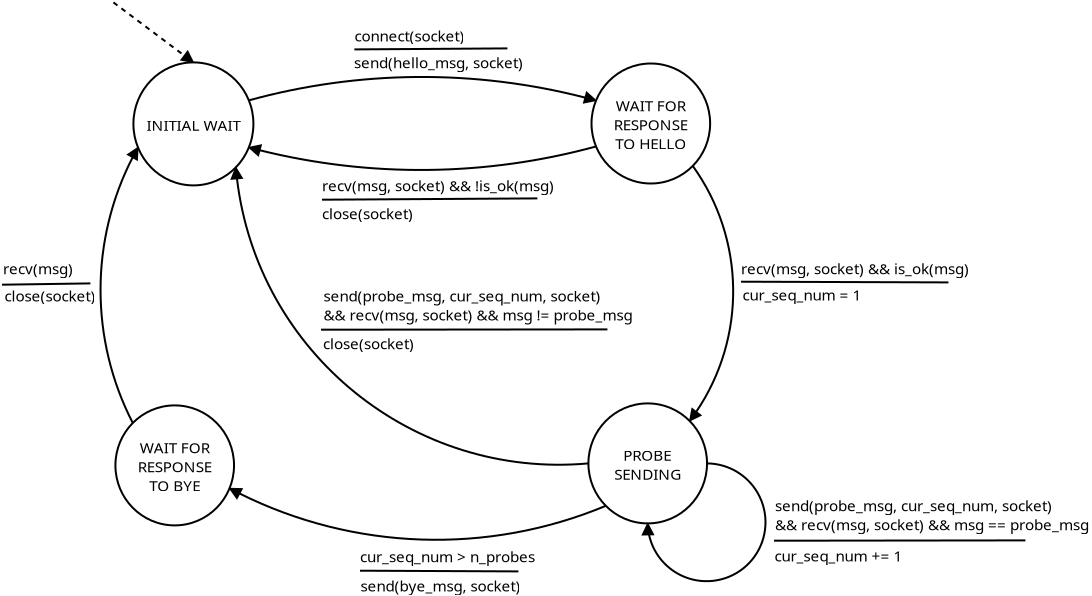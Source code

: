 <?xml version="1.0" encoding="UTF-8"?>
<dia:diagram xmlns:dia="http://www.lysator.liu.se/~alla/dia/">
  <dia:layer name="Background" visible="true" active="true">
    <dia:object type="Flowchart - Ellipse" version="0" id="O0">
      <dia:attribute name="obj_pos">
        <dia:point val="27.75,22.05"/>
      </dia:attribute>
      <dia:attribute name="obj_bb">
        <dia:rectangle val="27.7,22;33.731,28.1"/>
      </dia:attribute>
      <dia:attribute name="elem_corner">
        <dia:point val="27.75,22.05"/>
      </dia:attribute>
      <dia:attribute name="elem_width">
        <dia:real val="5.931"/>
      </dia:attribute>
      <dia:attribute name="elem_height">
        <dia:real val="6"/>
      </dia:attribute>
      <dia:attribute name="border_width">
        <dia:real val="0.1"/>
      </dia:attribute>
      <dia:attribute name="show_background">
        <dia:boolean val="true"/>
      </dia:attribute>
      <dia:attribute name="padding">
        <dia:real val="0"/>
      </dia:attribute>
      <dia:attribute name="text">
        <dia:composite type="text">
          <dia:attribute name="string">
            <dia:string>#PROBE
SENDING#</dia:string>
          </dia:attribute>
          <dia:attribute name="font">
            <dia:font family="sans" style="0" name="Helvetica"/>
          </dia:attribute>
          <dia:attribute name="height">
            <dia:real val="0.952"/>
          </dia:attribute>
          <dia:attribute name="pos">
            <dia:point val="30.715,24.823"/>
          </dia:attribute>
          <dia:attribute name="color">
            <dia:color val="#000000"/>
          </dia:attribute>
          <dia:attribute name="alignment">
            <dia:enum val="1"/>
          </dia:attribute>
        </dia:composite>
      </dia:attribute>
    </dia:object>
    <dia:object type="Flowchart - Ellipse" version="0" id="O1">
      <dia:attribute name="obj_pos">
        <dia:point val="5,5"/>
      </dia:attribute>
      <dia:attribute name="obj_bb">
        <dia:rectangle val="4.95,4.95;11.05,11.2"/>
      </dia:attribute>
      <dia:attribute name="elem_corner">
        <dia:point val="5,5"/>
      </dia:attribute>
      <dia:attribute name="elem_width">
        <dia:real val="6"/>
      </dia:attribute>
      <dia:attribute name="elem_height">
        <dia:real val="6.15"/>
      </dia:attribute>
      <dia:attribute name="border_width">
        <dia:real val="0.1"/>
      </dia:attribute>
      <dia:attribute name="show_background">
        <dia:boolean val="true"/>
      </dia:attribute>
      <dia:attribute name="padding">
        <dia:real val="0"/>
      </dia:attribute>
      <dia:attribute name="text">
        <dia:composite type="text">
          <dia:attribute name="string">
            <dia:string>#INITIAL WAIT#</dia:string>
          </dia:attribute>
          <dia:attribute name="font">
            <dia:font family="sans" style="0" name="Helvetica"/>
          </dia:attribute>
          <dia:attribute name="height">
            <dia:real val="0.952"/>
          </dia:attribute>
          <dia:attribute name="pos">
            <dia:point val="8,8.324"/>
          </dia:attribute>
          <dia:attribute name="color">
            <dia:color val="#000000"/>
          </dia:attribute>
          <dia:attribute name="alignment">
            <dia:enum val="1"/>
          </dia:attribute>
        </dia:composite>
      </dia:attribute>
    </dia:object>
    <dia:object type="Flowchart - Ellipse" version="0" id="O2">
      <dia:attribute name="obj_pos">
        <dia:point val="4.1,22.15"/>
      </dia:attribute>
      <dia:attribute name="obj_bb">
        <dia:rectangle val="4.05,22.1;10.081,28.2"/>
      </dia:attribute>
      <dia:attribute name="elem_corner">
        <dia:point val="4.1,22.15"/>
      </dia:attribute>
      <dia:attribute name="elem_width">
        <dia:real val="5.931"/>
      </dia:attribute>
      <dia:attribute name="elem_height">
        <dia:real val="6"/>
      </dia:attribute>
      <dia:attribute name="border_width">
        <dia:real val="0.1"/>
      </dia:attribute>
      <dia:attribute name="show_background">
        <dia:boolean val="true"/>
      </dia:attribute>
      <dia:attribute name="padding">
        <dia:real val="0"/>
      </dia:attribute>
      <dia:attribute name="text">
        <dia:composite type="text">
          <dia:attribute name="string">
            <dia:string>#WAIT FOR
RESPONSE
TO BYE#</dia:string>
          </dia:attribute>
          <dia:attribute name="font">
            <dia:font family="sans" style="0" name="Helvetica"/>
          </dia:attribute>
          <dia:attribute name="height">
            <dia:real val="0.952"/>
          </dia:attribute>
          <dia:attribute name="pos">
            <dia:point val="7.065,24.447"/>
          </dia:attribute>
          <dia:attribute name="color">
            <dia:color val="#000000"/>
          </dia:attribute>
          <dia:attribute name="alignment">
            <dia:enum val="1"/>
          </dia:attribute>
        </dia:composite>
      </dia:attribute>
    </dia:object>
    <dia:object type="Standard - Arc" version="0" id="O3">
      <dia:attribute name="obj_pos">
        <dia:point val="10.772,6.898"/>
      </dia:attribute>
      <dia:attribute name="obj_bb">
        <dia:rectangle val="10.722,5.678;28.19,7.066"/>
      </dia:attribute>
      <dia:attribute name="conn_endpoints">
        <dia:point val="10.772,6.898"/>
        <dia:point val="28.131,6.907"/>
      </dia:attribute>
      <dia:attribute name="curve_distance">
        <dia:real val="-1.174"/>
      </dia:attribute>
      <dia:attribute name="end_arrow">
        <dia:enum val="3"/>
      </dia:attribute>
      <dia:attribute name="end_arrow_length">
        <dia:real val="0.5"/>
      </dia:attribute>
      <dia:attribute name="end_arrow_width">
        <dia:real val="0.5"/>
      </dia:attribute>
      <dia:connections>
        <dia:connection handle="0" to="O1" connection="1"/>
        <dia:connection handle="1" to="O32" connection="7"/>
      </dia:connections>
    </dia:object>
    <dia:object type="Standard - Line" version="0" id="O4">
      <dia:attribute name="obj_pos">
        <dia:point val="4,2"/>
      </dia:attribute>
      <dia:attribute name="obj_bb">
        <dia:rectangle val="3.93,1.93;8.089,5.07"/>
      </dia:attribute>
      <dia:attribute name="conn_endpoints">
        <dia:point val="4,2"/>
        <dia:point val="8,5"/>
      </dia:attribute>
      <dia:attribute name="numcp">
        <dia:int val="1"/>
      </dia:attribute>
      <dia:attribute name="line_style">
        <dia:enum val="1"/>
      </dia:attribute>
      <dia:attribute name="end_arrow">
        <dia:enum val="3"/>
      </dia:attribute>
      <dia:attribute name="end_arrow_length">
        <dia:real val="0.5"/>
      </dia:attribute>
      <dia:attribute name="end_arrow_width">
        <dia:real val="0.5"/>
      </dia:attribute>
      <dia:attribute name="dashlength">
        <dia:real val="0.25"/>
      </dia:attribute>
      <dia:connections>
        <dia:connection handle="1" to="O1" connection="4"/>
      </dia:connections>
    </dia:object>
    <dia:object type="Standard - Arc" version="0" id="O5">
      <dia:attribute name="obj_pos">
        <dia:point val="32.967,10.176"/>
      </dia:attribute>
      <dia:attribute name="obj_bb">
        <dia:rectangle val="32.762,10.126;35.039,22.979"/>
      </dia:attribute>
      <dia:attribute name="conn_endpoints">
        <dia:point val="32.967,10.176"/>
        <dia:point val="32.812,22.929"/>
      </dia:attribute>
      <dia:attribute name="curve_distance">
        <dia:real val="-2.098"/>
      </dia:attribute>
      <dia:attribute name="end_arrow">
        <dia:enum val="3"/>
      </dia:attribute>
      <dia:attribute name="end_arrow_length">
        <dia:real val="0.5"/>
      </dia:attribute>
      <dia:attribute name="end_arrow_width">
        <dia:real val="0.5"/>
      </dia:attribute>
      <dia:connections>
        <dia:connection handle="0" to="O32" connection="14"/>
        <dia:connection handle="1" to="O0" connection="2"/>
      </dia:connections>
    </dia:object>
    <dia:object type="Standard - Line" version="0" id="O6">
      <dia:attribute name="obj_pos">
        <dia:point val="16.05,4.35"/>
      </dia:attribute>
      <dia:attribute name="obj_bb">
        <dia:rectangle val="16.0,4.25;23.75,4.4"/>
      </dia:attribute>
      <dia:attribute name="conn_endpoints">
        <dia:point val="16.05,4.35"/>
        <dia:point val="23.7,4.3"/>
      </dia:attribute>
      <dia:attribute name="numcp">
        <dia:int val="1"/>
      </dia:attribute>
    </dia:object>
    <dia:object type="Standard - Text" version="1" id="O7">
      <dia:attribute name="obj_pos">
        <dia:point val="16.05,3.95"/>
      </dia:attribute>
      <dia:attribute name="obj_bb">
        <dia:rectangle val="16.05,3.224;21.244,4.134"/>
      </dia:attribute>
      <dia:attribute name="text">
        <dia:composite type="text">
          <dia:attribute name="string">
            <dia:string>#connect(socket)#</dia:string>
          </dia:attribute>
          <dia:attribute name="font">
            <dia:font family="sans" style="0" name="Helvetica"/>
          </dia:attribute>
          <dia:attribute name="height">
            <dia:real val="0.952"/>
          </dia:attribute>
          <dia:attribute name="pos">
            <dia:point val="16.05,3.95"/>
          </dia:attribute>
          <dia:attribute name="color">
            <dia:color val="#000000"/>
          </dia:attribute>
          <dia:attribute name="alignment">
            <dia:enum val="0"/>
          </dia:attribute>
        </dia:composite>
      </dia:attribute>
      <dia:attribute name="valign">
        <dia:enum val="3"/>
      </dia:attribute>
    </dia:object>
    <dia:object type="Standard - Text" version="1" id="O8">
      <dia:attribute name="obj_pos">
        <dia:point val="35.45,16.9"/>
      </dia:attribute>
      <dia:attribute name="obj_bb">
        <dia:rectangle val="35.45,16.174;40.774,17.084"/>
      </dia:attribute>
      <dia:attribute name="text">
        <dia:composite type="text">
          <dia:attribute name="string">
            <dia:string>#cur_seq_num = 1#</dia:string>
          </dia:attribute>
          <dia:attribute name="font">
            <dia:font family="sans" style="0" name="Helvetica"/>
          </dia:attribute>
          <dia:attribute name="height">
            <dia:real val="0.952"/>
          </dia:attribute>
          <dia:attribute name="pos">
            <dia:point val="35.45,16.9"/>
          </dia:attribute>
          <dia:attribute name="color">
            <dia:color val="#000000"/>
          </dia:attribute>
          <dia:attribute name="alignment">
            <dia:enum val="0"/>
          </dia:attribute>
        </dia:composite>
      </dia:attribute>
      <dia:attribute name="valign">
        <dia:enum val="3"/>
      </dia:attribute>
    </dia:object>
    <dia:object type="Standard - Line" version="0" id="O9">
      <dia:attribute name="obj_pos">
        <dia:point val="35.38,15.965"/>
      </dia:attribute>
      <dia:attribute name="obj_bb">
        <dia:rectangle val="35.33,15.915;45.8,16.05"/>
      </dia:attribute>
      <dia:attribute name="conn_endpoints">
        <dia:point val="35.38,15.965"/>
        <dia:point val="45.75,16"/>
      </dia:attribute>
      <dia:attribute name="numcp">
        <dia:int val="1"/>
      </dia:attribute>
    </dia:object>
    <dia:object type="Standard - Text" version="1" id="O10">
      <dia:attribute name="obj_pos">
        <dia:point val="35.38,15.591"/>
      </dia:attribute>
      <dia:attribute name="obj_bb">
        <dia:rectangle val="35.38,14.865;45.819,15.774"/>
      </dia:attribute>
      <dia:attribute name="text">
        <dia:composite type="text">
          <dia:attribute name="string">
            <dia:string>#recv(msg, socket) &amp;&amp; is_ok(msg)#</dia:string>
          </dia:attribute>
          <dia:attribute name="font">
            <dia:font family="sans" style="0" name="Helvetica"/>
          </dia:attribute>
          <dia:attribute name="height">
            <dia:real val="0.952"/>
          </dia:attribute>
          <dia:attribute name="pos">
            <dia:point val="35.38,15.591"/>
          </dia:attribute>
          <dia:attribute name="color">
            <dia:color val="#000000"/>
          </dia:attribute>
          <dia:attribute name="alignment">
            <dia:enum val="0"/>
          </dia:attribute>
        </dia:composite>
      </dia:attribute>
      <dia:attribute name="valign">
        <dia:enum val="3"/>
      </dia:attribute>
    </dia:object>
    <dia:object type="Standard - Text" version="1" id="O11">
      <dia:attribute name="obj_pos">
        <dia:point val="14.43,11.441"/>
      </dia:attribute>
      <dia:attribute name="obj_bb">
        <dia:rectangle val="14.43,10.715;25.072,11.624"/>
      </dia:attribute>
      <dia:attribute name="text">
        <dia:composite type="text">
          <dia:attribute name="string">
            <dia:string>#recv(msg, socket) &amp;&amp; !is_ok(msg)#</dia:string>
          </dia:attribute>
          <dia:attribute name="font">
            <dia:font family="sans" style="0" name="Helvetica"/>
          </dia:attribute>
          <dia:attribute name="height">
            <dia:real val="0.952"/>
          </dia:attribute>
          <dia:attribute name="pos">
            <dia:point val="14.43,11.441"/>
          </dia:attribute>
          <dia:attribute name="color">
            <dia:color val="#000000"/>
          </dia:attribute>
          <dia:attribute name="alignment">
            <dia:enum val="0"/>
          </dia:attribute>
        </dia:composite>
      </dia:attribute>
      <dia:attribute name="valign">
        <dia:enum val="3"/>
      </dia:attribute>
    </dia:object>
    <dia:object type="Standard - Line" version="0" id="O12">
      <dia:attribute name="obj_pos">
        <dia:point val="14.43,11.865"/>
      </dia:attribute>
      <dia:attribute name="obj_bb">
        <dia:rectangle val="14.38,11.75;25.25,11.915"/>
      </dia:attribute>
      <dia:attribute name="conn_endpoints">
        <dia:point val="14.43,11.865"/>
        <dia:point val="25.2,11.8"/>
      </dia:attribute>
      <dia:attribute name="numcp">
        <dia:int val="1"/>
      </dia:attribute>
    </dia:object>
    <dia:object type="Standard - Text" version="1" id="O13">
      <dia:attribute name="obj_pos">
        <dia:point val="14.43,12.841"/>
      </dia:attribute>
      <dia:attribute name="obj_bb">
        <dia:rectangle val="14.43,12.115;18.72,13.024"/>
      </dia:attribute>
      <dia:attribute name="text">
        <dia:composite type="text">
          <dia:attribute name="string">
            <dia:string>#close(socket)#</dia:string>
          </dia:attribute>
          <dia:attribute name="font">
            <dia:font family="sans" style="0" name="Helvetica"/>
          </dia:attribute>
          <dia:attribute name="height">
            <dia:real val="0.952"/>
          </dia:attribute>
          <dia:attribute name="pos">
            <dia:point val="14.43,12.841"/>
          </dia:attribute>
          <dia:attribute name="color">
            <dia:color val="#000000"/>
          </dia:attribute>
          <dia:attribute name="alignment">
            <dia:enum val="0"/>
          </dia:attribute>
        </dia:composite>
      </dia:attribute>
      <dia:attribute name="valign">
        <dia:enum val="3"/>
      </dia:attribute>
    </dia:object>
    <dia:object type="Standard - Arc" version="0" id="O14">
      <dia:attribute name="obj_pos">
        <dia:point val="28.131,9.203"/>
      </dia:attribute>
      <dia:attribute name="obj_bb">
        <dia:rectangle val="10.712,9.087;28.181,10.429"/>
      </dia:attribute>
      <dia:attribute name="conn_endpoints">
        <dia:point val="28.131,9.203"/>
        <dia:point val="10.772,9.252"/>
      </dia:attribute>
      <dia:attribute name="curve_distance">
        <dia:real val="-1.151"/>
      </dia:attribute>
      <dia:attribute name="end_arrow">
        <dia:enum val="3"/>
      </dia:attribute>
      <dia:attribute name="end_arrow_length">
        <dia:real val="0.5"/>
      </dia:attribute>
      <dia:attribute name="end_arrow_width">
        <dia:real val="0.5"/>
      </dia:attribute>
      <dia:connections>
        <dia:connection handle="0" to="O32" connection="9"/>
        <dia:connection handle="1" to="O1" connection="15"/>
      </dia:connections>
    </dia:object>
    <dia:object type="Standard - Arc" version="0" id="O15">
      <dia:attribute name="obj_pos">
        <dia:point val="28.619,27.171"/>
      </dia:attribute>
      <dia:attribute name="obj_bb">
        <dia:rectangle val="9.751,26.246;28.671,28.92"/>
      </dia:attribute>
      <dia:attribute name="conn_endpoints">
        <dia:point val="28.619,27.171"/>
        <dia:point val="9.805,26.298"/>
      </dia:attribute>
      <dia:attribute name="curve_distance">
        <dia:real val="-2.114"/>
      </dia:attribute>
      <dia:attribute name="end_arrow">
        <dia:enum val="3"/>
      </dia:attribute>
      <dia:attribute name="end_arrow_length">
        <dia:real val="0.5"/>
      </dia:attribute>
      <dia:attribute name="end_arrow_width">
        <dia:real val="0.5"/>
      </dia:attribute>
      <dia:connections>
        <dia:connection handle="0" to="O0" connection="10"/>
        <dia:connection handle="1" to="O2" connection="15"/>
      </dia:connections>
    </dia:object>
    <dia:object type="Standard - Arc" version="0" id="O16">
      <dia:attribute name="obj_pos">
        <dia:point val="33.681,25.05"/>
      </dia:attribute>
      <dia:attribute name="obj_bb">
        <dia:rectangle val="30.396,24.979;36.654,30.989"/>
      </dia:attribute>
      <dia:attribute name="conn_endpoints">
        <dia:point val="33.681,25.05"/>
        <dia:point val="30.715,28.05"/>
      </dia:attribute>
      <dia:attribute name="curve_distance">
        <dia:real val="-5.0"/>
      </dia:attribute>
      <dia:attribute name="end_arrow">
        <dia:enum val="3"/>
      </dia:attribute>
      <dia:attribute name="end_arrow_length">
        <dia:real val="0.5"/>
      </dia:attribute>
      <dia:attribute name="end_arrow_width">
        <dia:real val="0.5"/>
      </dia:attribute>
      <dia:connections>
        <dia:connection handle="0" to="O0" connection="0"/>
        <dia:connection handle="1" to="O0" connection="12"/>
      </dia:connections>
    </dia:object>
    <dia:object type="Standard - Text" version="1" id="O17">
      <dia:attribute name="obj_pos">
        <dia:point val="37.05,29.95"/>
      </dia:attribute>
      <dia:attribute name="obj_bb">
        <dia:rectangle val="37.05,29.224;42.834,30.134"/>
      </dia:attribute>
      <dia:attribute name="text">
        <dia:composite type="text">
          <dia:attribute name="string">
            <dia:string>#cur_seq_num += 1#</dia:string>
          </dia:attribute>
          <dia:attribute name="font">
            <dia:font family="sans" style="0" name="Helvetica"/>
          </dia:attribute>
          <dia:attribute name="height">
            <dia:real val="0.952"/>
          </dia:attribute>
          <dia:attribute name="pos">
            <dia:point val="37.05,29.95"/>
          </dia:attribute>
          <dia:attribute name="color">
            <dia:color val="#000000"/>
          </dia:attribute>
          <dia:attribute name="alignment">
            <dia:enum val="0"/>
          </dia:attribute>
        </dia:composite>
      </dia:attribute>
      <dia:attribute name="valign">
        <dia:enum val="3"/>
      </dia:attribute>
    </dia:object>
    <dia:object type="Standard - Line" version="0" id="O18">
      <dia:attribute name="obj_pos">
        <dia:point val="37.03,28.915"/>
      </dia:attribute>
      <dia:attribute name="obj_bb">
        <dia:rectangle val="36.98,28.85;49.65,28.965"/>
      </dia:attribute>
      <dia:attribute name="conn_endpoints">
        <dia:point val="37.03,28.915"/>
        <dia:point val="49.6,28.9"/>
      </dia:attribute>
      <dia:attribute name="numcp">
        <dia:int val="1"/>
      </dia:attribute>
    </dia:object>
    <dia:object type="Standard - Text" version="1" id="O19">
      <dia:attribute name="obj_pos">
        <dia:point val="37.08,27.441"/>
      </dia:attribute>
      <dia:attribute name="obj_bb">
        <dia:rectangle val="37.08,26.715;51.409,28.577"/>
      </dia:attribute>
      <dia:attribute name="text">
        <dia:composite type="text">
          <dia:attribute name="string">
            <dia:string>#send(probe_msg, cur_seq_num, socket)
&amp;&amp; recv(msg, socket) &amp;&amp; msg == probe_msg#</dia:string>
          </dia:attribute>
          <dia:attribute name="font">
            <dia:font family="sans" style="0" name="Helvetica"/>
          </dia:attribute>
          <dia:attribute name="height">
            <dia:real val="0.952"/>
          </dia:attribute>
          <dia:attribute name="pos">
            <dia:point val="37.08,27.441"/>
          </dia:attribute>
          <dia:attribute name="color">
            <dia:color val="#000000"/>
          </dia:attribute>
          <dia:attribute name="alignment">
            <dia:enum val="0"/>
          </dia:attribute>
        </dia:composite>
      </dia:attribute>
      <dia:attribute name="valign">
        <dia:enum val="3"/>
      </dia:attribute>
    </dia:object>
    <dia:object type="Standard - Text" version="1" id="O20">
      <dia:attribute name="obj_pos">
        <dia:point val="16.03,5.291"/>
      </dia:attribute>
      <dia:attribute name="obj_bb">
        <dia:rectangle val="16.03,4.565;23.724,5.474"/>
      </dia:attribute>
      <dia:attribute name="text">
        <dia:composite type="text">
          <dia:attribute name="string">
            <dia:string>#send(hello_msg, socket)#</dia:string>
          </dia:attribute>
          <dia:attribute name="font">
            <dia:font family="sans" style="0" name="Helvetica"/>
          </dia:attribute>
          <dia:attribute name="height">
            <dia:real val="0.952"/>
          </dia:attribute>
          <dia:attribute name="pos">
            <dia:point val="16.03,5.291"/>
          </dia:attribute>
          <dia:attribute name="color">
            <dia:color val="#000000"/>
          </dia:attribute>
          <dia:attribute name="alignment">
            <dia:enum val="0"/>
          </dia:attribute>
        </dia:composite>
      </dia:attribute>
      <dia:attribute name="valign">
        <dia:enum val="3"/>
      </dia:attribute>
    </dia:object>
    <dia:object type="Standard - Line" version="0" id="O21">
      <dia:attribute name="obj_pos">
        <dia:point val="14.38,18.365"/>
      </dia:attribute>
      <dia:attribute name="obj_bb">
        <dia:rectangle val="14.33,18.3;28.75,18.415"/>
      </dia:attribute>
      <dia:attribute name="conn_endpoints">
        <dia:point val="14.38,18.365"/>
        <dia:point val="28.7,18.35"/>
      </dia:attribute>
      <dia:attribute name="numcp">
        <dia:int val="1"/>
      </dia:attribute>
    </dia:object>
    <dia:object type="Standard - Text" version="1" id="O22">
      <dia:attribute name="obj_pos">
        <dia:point val="14.48,19.34"/>
      </dia:attribute>
      <dia:attribute name="obj_bb">
        <dia:rectangle val="14.48,18.615;18.77,19.524"/>
      </dia:attribute>
      <dia:attribute name="text">
        <dia:composite type="text">
          <dia:attribute name="string">
            <dia:string>#close(socket)#</dia:string>
          </dia:attribute>
          <dia:attribute name="font">
            <dia:font family="sans" style="0" name="Helvetica"/>
          </dia:attribute>
          <dia:attribute name="height">
            <dia:real val="0.952"/>
          </dia:attribute>
          <dia:attribute name="pos">
            <dia:point val="14.48,19.34"/>
          </dia:attribute>
          <dia:attribute name="color">
            <dia:color val="#000000"/>
          </dia:attribute>
          <dia:attribute name="alignment">
            <dia:enum val="0"/>
          </dia:attribute>
        </dia:composite>
      </dia:attribute>
      <dia:attribute name="valign">
        <dia:enum val="3"/>
      </dia:attribute>
    </dia:object>
    <dia:object type="Standard - Arc" version="0" id="O23">
      <dia:attribute name="obj_pos">
        <dia:point val="27.75,25.05"/>
      </dia:attribute>
      <dia:attribute name="obj_bb">
        <dia:rectangle val="9.842,10.179;27.82,25.166"/>
      </dia:attribute>
      <dia:attribute name="conn_endpoints">
        <dia:point val="27.75,25.05"/>
        <dia:point val="10.121,10.249"/>
      </dia:attribute>
      <dia:attribute name="curve_distance">
        <dia:real val="-4.791"/>
      </dia:attribute>
      <dia:attribute name="end_arrow">
        <dia:enum val="3"/>
      </dia:attribute>
      <dia:attribute name="end_arrow_length">
        <dia:real val="0.5"/>
      </dia:attribute>
      <dia:attribute name="end_arrow_width">
        <dia:real val="0.5"/>
      </dia:attribute>
      <dia:connections>
        <dia:connection handle="0" to="O0" connection="8"/>
        <dia:connection handle="1" to="O1" connection="14"/>
      </dia:connections>
    </dia:object>
    <dia:object type="Standard - Text" version="1" id="O24">
      <dia:attribute name="obj_pos">
        <dia:point val="16.35,31.45"/>
      </dia:attribute>
      <dia:attribute name="obj_bb">
        <dia:rectangle val="16.35,30.724;23.688,31.634"/>
      </dia:attribute>
      <dia:attribute name="text">
        <dia:composite type="text">
          <dia:attribute name="string">
            <dia:string>#send(bye_msg, socket)#</dia:string>
          </dia:attribute>
          <dia:attribute name="font">
            <dia:font family="sans" style="0" name="Helvetica"/>
          </dia:attribute>
          <dia:attribute name="height">
            <dia:real val="0.952"/>
          </dia:attribute>
          <dia:attribute name="pos">
            <dia:point val="16.35,31.45"/>
          </dia:attribute>
          <dia:attribute name="color">
            <dia:color val="#000000"/>
          </dia:attribute>
          <dia:attribute name="alignment">
            <dia:enum val="0"/>
          </dia:attribute>
        </dia:composite>
      </dia:attribute>
      <dia:attribute name="valign">
        <dia:enum val="3"/>
      </dia:attribute>
    </dia:object>
    <dia:object type="Standard - Line" version="0" id="O25">
      <dia:attribute name="obj_pos">
        <dia:point val="16.33,30.415"/>
      </dia:attribute>
      <dia:attribute name="obj_bb">
        <dia:rectangle val="16.28,30.365;24.3,30.5"/>
      </dia:attribute>
      <dia:attribute name="conn_endpoints">
        <dia:point val="16.33,30.415"/>
        <dia:point val="24.25,30.45"/>
      </dia:attribute>
      <dia:attribute name="numcp">
        <dia:int val="1"/>
      </dia:attribute>
    </dia:object>
    <dia:object type="Standard - Text" version="1" id="O26">
      <dia:attribute name="obj_pos">
        <dia:point val="16.33,29.991"/>
      </dia:attribute>
      <dia:attribute name="obj_bb">
        <dia:rectangle val="16.33,29.265;24.232,30.174"/>
      </dia:attribute>
      <dia:attribute name="text">
        <dia:composite type="text">
          <dia:attribute name="string">
            <dia:string>#cur_seq_num &gt; n_probes#</dia:string>
          </dia:attribute>
          <dia:attribute name="font">
            <dia:font family="sans" style="0" name="Helvetica"/>
          </dia:attribute>
          <dia:attribute name="height">
            <dia:real val="0.952"/>
          </dia:attribute>
          <dia:attribute name="pos">
            <dia:point val="16.33,29.991"/>
          </dia:attribute>
          <dia:attribute name="color">
            <dia:color val="#000000"/>
          </dia:attribute>
          <dia:attribute name="alignment">
            <dia:enum val="0"/>
          </dia:attribute>
        </dia:composite>
      </dia:attribute>
      <dia:attribute name="valign">
        <dia:enum val="3"/>
      </dia:attribute>
    </dia:object>
    <dia:object type="Standard - Arc" version="0" id="O27">
      <dia:attribute name="obj_pos">
        <dia:point val="4.969,23.029"/>
      </dia:attribute>
      <dia:attribute name="obj_bb">
        <dia:rectangle val="3.306,9.198;5.279,23.08"/>
      </dia:attribute>
      <dia:attribute name="conn_endpoints">
        <dia:point val="4.969,23.029"/>
        <dia:point val="5.228,9.252"/>
      </dia:attribute>
      <dia:attribute name="curve_distance">
        <dia:real val="-1.74"/>
      </dia:attribute>
      <dia:attribute name="end_arrow">
        <dia:enum val="3"/>
      </dia:attribute>
      <dia:attribute name="end_arrow_length">
        <dia:real val="0.5"/>
      </dia:attribute>
      <dia:attribute name="end_arrow_width">
        <dia:real val="0.5"/>
      </dia:attribute>
      <dia:connections>
        <dia:connection handle="0" to="O2" connection="6"/>
        <dia:connection handle="1" to="O1" connection="9"/>
      </dia:connections>
    </dia:object>
    <dia:object type="Standard - Text" version="1" id="O28">
      <dia:attribute name="obj_pos">
        <dia:point val="-1.45,16.95"/>
      </dia:attribute>
      <dia:attribute name="obj_bb">
        <dia:rectangle val="-1.45,16.224;2.84,17.134"/>
      </dia:attribute>
      <dia:attribute name="text">
        <dia:composite type="text">
          <dia:attribute name="string">
            <dia:string>#close(socket)#</dia:string>
          </dia:attribute>
          <dia:attribute name="font">
            <dia:font family="sans" style="0" name="Helvetica"/>
          </dia:attribute>
          <dia:attribute name="height">
            <dia:real val="0.952"/>
          </dia:attribute>
          <dia:attribute name="pos">
            <dia:point val="-1.45,16.95"/>
          </dia:attribute>
          <dia:attribute name="color">
            <dia:color val="#000000"/>
          </dia:attribute>
          <dia:attribute name="alignment">
            <dia:enum val="0"/>
          </dia:attribute>
        </dia:composite>
      </dia:attribute>
      <dia:attribute name="valign">
        <dia:enum val="3"/>
      </dia:attribute>
    </dia:object>
    <dia:object type="Standard - Line" version="0" id="O29">
      <dia:attribute name="obj_pos">
        <dia:point val="-1.57,16.115"/>
      </dia:attribute>
      <dia:attribute name="obj_bb">
        <dia:rectangle val="-1.62,15.999;2.901,16.166"/>
      </dia:attribute>
      <dia:attribute name="conn_endpoints">
        <dia:point val="-1.57,16.115"/>
        <dia:point val="2.85,16.05"/>
      </dia:attribute>
      <dia:attribute name="numcp">
        <dia:int val="1"/>
      </dia:attribute>
    </dia:object>
    <dia:object type="Standard - Text" version="1" id="O30">
      <dia:attribute name="obj_pos">
        <dia:point val="-1.52,15.591"/>
      </dia:attribute>
      <dia:attribute name="obj_bb">
        <dia:rectangle val="-1.52,14.865;1.713,15.774"/>
      </dia:attribute>
      <dia:attribute name="text">
        <dia:composite type="text">
          <dia:attribute name="string">
            <dia:string>#recv(msg)#</dia:string>
          </dia:attribute>
          <dia:attribute name="font">
            <dia:font family="sans" style="0" name="Helvetica"/>
          </dia:attribute>
          <dia:attribute name="height">
            <dia:real val="0.952"/>
          </dia:attribute>
          <dia:attribute name="pos">
            <dia:point val="-1.52,15.591"/>
          </dia:attribute>
          <dia:attribute name="color">
            <dia:color val="#000000"/>
          </dia:attribute>
          <dia:attribute name="alignment">
            <dia:enum val="0"/>
          </dia:attribute>
        </dia:composite>
      </dia:attribute>
      <dia:attribute name="valign">
        <dia:enum val="3"/>
      </dia:attribute>
    </dia:object>
    <dia:object type="Standard - Text" version="1" id="O31">
      <dia:attribute name="obj_pos">
        <dia:point val="14.51,16.956"/>
      </dia:attribute>
      <dia:attribute name="obj_bb">
        <dia:rectangle val="14.51,16.23;28.581,18.092"/>
      </dia:attribute>
      <dia:attribute name="text">
        <dia:composite type="text">
          <dia:attribute name="string">
            <dia:string>#send(probe_msg, cur_seq_num, socket)
&amp;&amp; recv(msg, socket) &amp;&amp; msg != probe_msg#</dia:string>
          </dia:attribute>
          <dia:attribute name="font">
            <dia:font family="sans" style="0" name="Helvetica"/>
          </dia:attribute>
          <dia:attribute name="height">
            <dia:real val="0.952"/>
          </dia:attribute>
          <dia:attribute name="pos">
            <dia:point val="14.51,16.956"/>
          </dia:attribute>
          <dia:attribute name="color">
            <dia:color val="#000000"/>
          </dia:attribute>
          <dia:attribute name="alignment">
            <dia:enum val="0"/>
          </dia:attribute>
        </dia:composite>
      </dia:attribute>
      <dia:attribute name="valign">
        <dia:enum val="3"/>
      </dia:attribute>
    </dia:object>
    <dia:object type="Flowchart - Ellipse" version="0" id="O32">
      <dia:attribute name="obj_pos">
        <dia:point val="27.905,5.055"/>
      </dia:attribute>
      <dia:attribute name="obj_bb">
        <dia:rectangle val="27.855,5.005;33.886,11.105"/>
      </dia:attribute>
      <dia:attribute name="elem_corner">
        <dia:point val="27.905,5.055"/>
      </dia:attribute>
      <dia:attribute name="elem_width">
        <dia:real val="5.931"/>
      </dia:attribute>
      <dia:attribute name="elem_height">
        <dia:real val="6"/>
      </dia:attribute>
      <dia:attribute name="border_width">
        <dia:real val="0.1"/>
      </dia:attribute>
      <dia:attribute name="show_background">
        <dia:boolean val="true"/>
      </dia:attribute>
      <dia:attribute name="padding">
        <dia:real val="0"/>
      </dia:attribute>
      <dia:attribute name="text">
        <dia:composite type="text">
          <dia:attribute name="string">
            <dia:string>#WAIT FOR
RESPONSE
TO HELLO#</dia:string>
          </dia:attribute>
          <dia:attribute name="font">
            <dia:font family="sans" style="0" name="Helvetica"/>
          </dia:attribute>
          <dia:attribute name="height">
            <dia:real val="0.952"/>
          </dia:attribute>
          <dia:attribute name="pos">
            <dia:point val="30.87,7.352"/>
          </dia:attribute>
          <dia:attribute name="color">
            <dia:color val="#000000"/>
          </dia:attribute>
          <dia:attribute name="alignment">
            <dia:enum val="1"/>
          </dia:attribute>
        </dia:composite>
      </dia:attribute>
    </dia:object>
  </dia:layer>
</dia:diagram>
